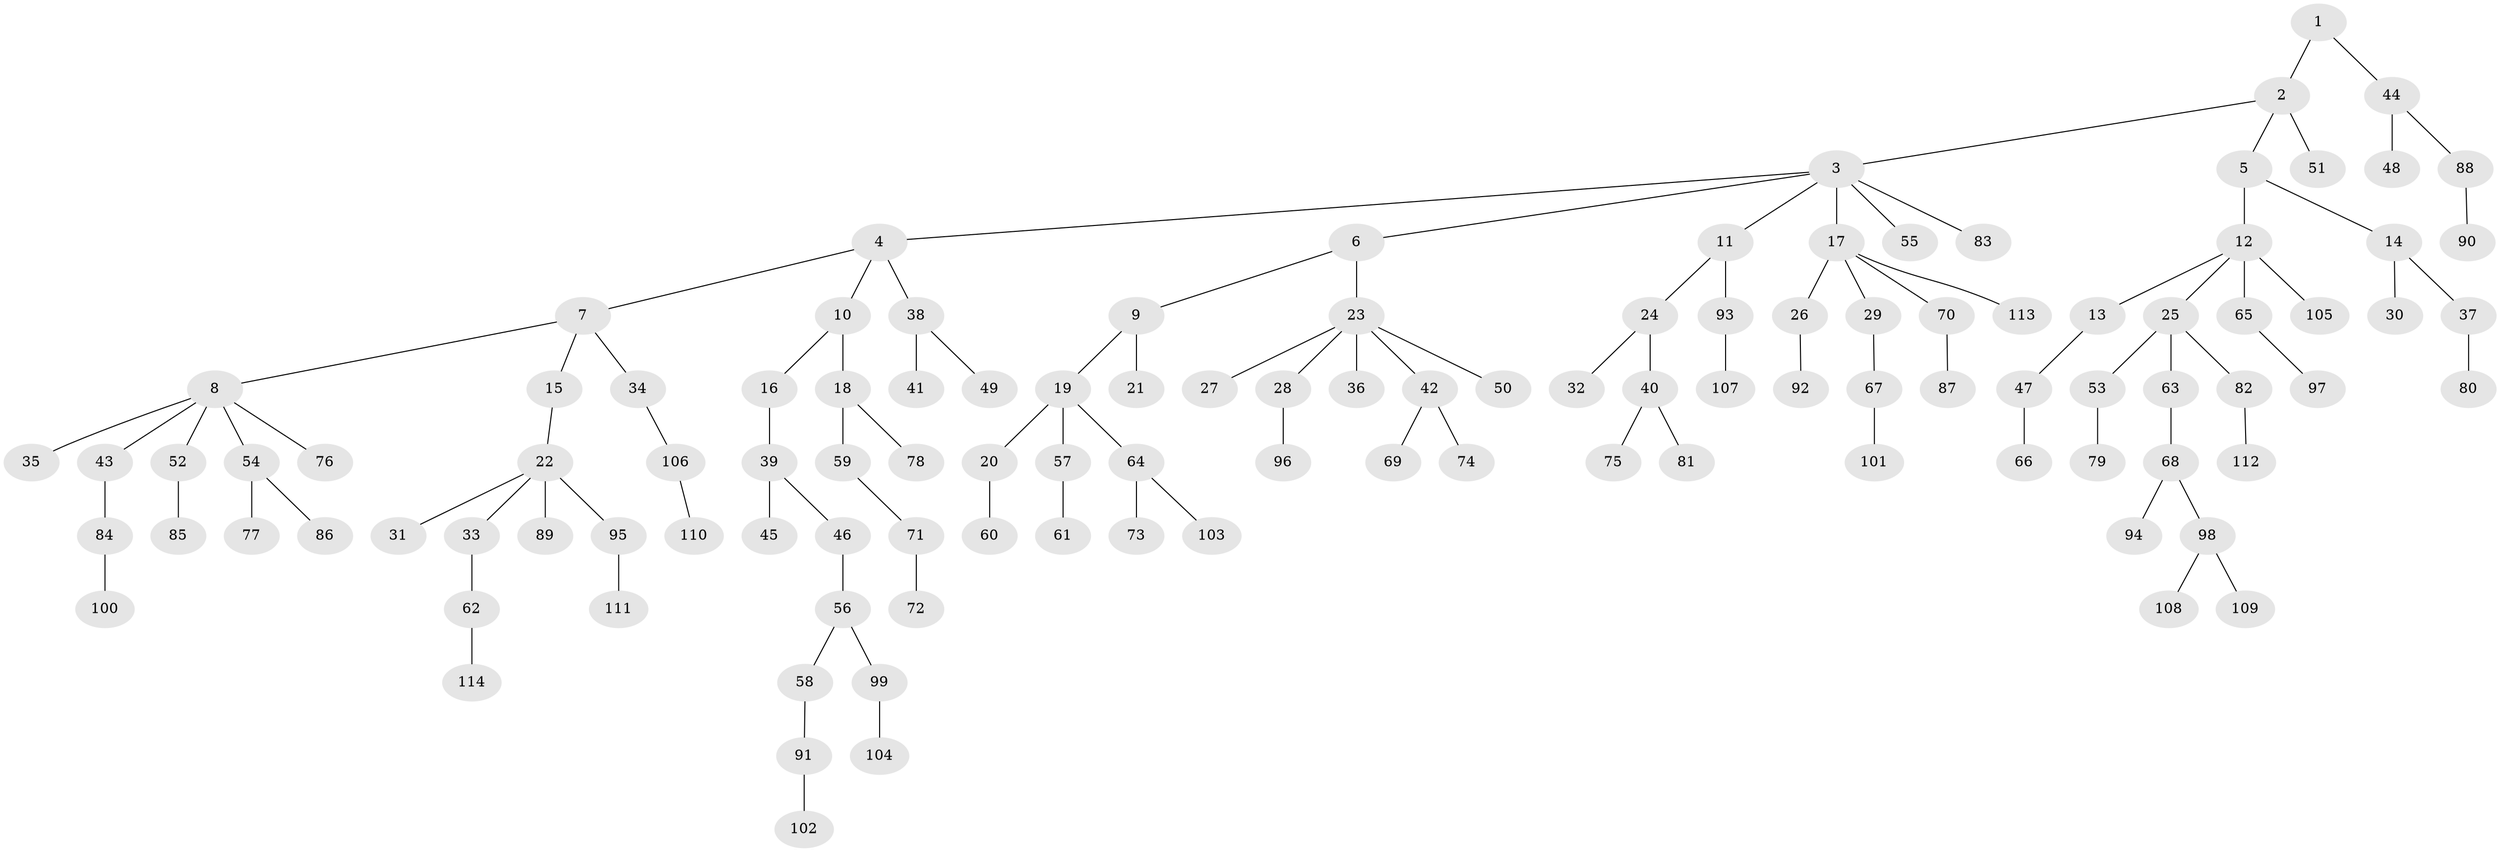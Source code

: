 // Generated by graph-tools (version 1.1) at 2025/37/03/09/25 02:37:07]
// undirected, 114 vertices, 113 edges
graph export_dot {
graph [start="1"]
  node [color=gray90,style=filled];
  1;
  2;
  3;
  4;
  5;
  6;
  7;
  8;
  9;
  10;
  11;
  12;
  13;
  14;
  15;
  16;
  17;
  18;
  19;
  20;
  21;
  22;
  23;
  24;
  25;
  26;
  27;
  28;
  29;
  30;
  31;
  32;
  33;
  34;
  35;
  36;
  37;
  38;
  39;
  40;
  41;
  42;
  43;
  44;
  45;
  46;
  47;
  48;
  49;
  50;
  51;
  52;
  53;
  54;
  55;
  56;
  57;
  58;
  59;
  60;
  61;
  62;
  63;
  64;
  65;
  66;
  67;
  68;
  69;
  70;
  71;
  72;
  73;
  74;
  75;
  76;
  77;
  78;
  79;
  80;
  81;
  82;
  83;
  84;
  85;
  86;
  87;
  88;
  89;
  90;
  91;
  92;
  93;
  94;
  95;
  96;
  97;
  98;
  99;
  100;
  101;
  102;
  103;
  104;
  105;
  106;
  107;
  108;
  109;
  110;
  111;
  112;
  113;
  114;
  1 -- 2;
  1 -- 44;
  2 -- 3;
  2 -- 5;
  2 -- 51;
  3 -- 4;
  3 -- 6;
  3 -- 11;
  3 -- 17;
  3 -- 55;
  3 -- 83;
  4 -- 7;
  4 -- 10;
  4 -- 38;
  5 -- 12;
  5 -- 14;
  6 -- 9;
  6 -- 23;
  7 -- 8;
  7 -- 15;
  7 -- 34;
  8 -- 35;
  8 -- 43;
  8 -- 52;
  8 -- 54;
  8 -- 76;
  9 -- 19;
  9 -- 21;
  10 -- 16;
  10 -- 18;
  11 -- 24;
  11 -- 93;
  12 -- 13;
  12 -- 25;
  12 -- 65;
  12 -- 105;
  13 -- 47;
  14 -- 30;
  14 -- 37;
  15 -- 22;
  16 -- 39;
  17 -- 26;
  17 -- 29;
  17 -- 70;
  17 -- 113;
  18 -- 59;
  18 -- 78;
  19 -- 20;
  19 -- 57;
  19 -- 64;
  20 -- 60;
  22 -- 31;
  22 -- 33;
  22 -- 89;
  22 -- 95;
  23 -- 27;
  23 -- 28;
  23 -- 36;
  23 -- 42;
  23 -- 50;
  24 -- 32;
  24 -- 40;
  25 -- 53;
  25 -- 63;
  25 -- 82;
  26 -- 92;
  28 -- 96;
  29 -- 67;
  33 -- 62;
  34 -- 106;
  37 -- 80;
  38 -- 41;
  38 -- 49;
  39 -- 45;
  39 -- 46;
  40 -- 75;
  40 -- 81;
  42 -- 69;
  42 -- 74;
  43 -- 84;
  44 -- 48;
  44 -- 88;
  46 -- 56;
  47 -- 66;
  52 -- 85;
  53 -- 79;
  54 -- 77;
  54 -- 86;
  56 -- 58;
  56 -- 99;
  57 -- 61;
  58 -- 91;
  59 -- 71;
  62 -- 114;
  63 -- 68;
  64 -- 73;
  64 -- 103;
  65 -- 97;
  67 -- 101;
  68 -- 94;
  68 -- 98;
  70 -- 87;
  71 -- 72;
  82 -- 112;
  84 -- 100;
  88 -- 90;
  91 -- 102;
  93 -- 107;
  95 -- 111;
  98 -- 108;
  98 -- 109;
  99 -- 104;
  106 -- 110;
}
